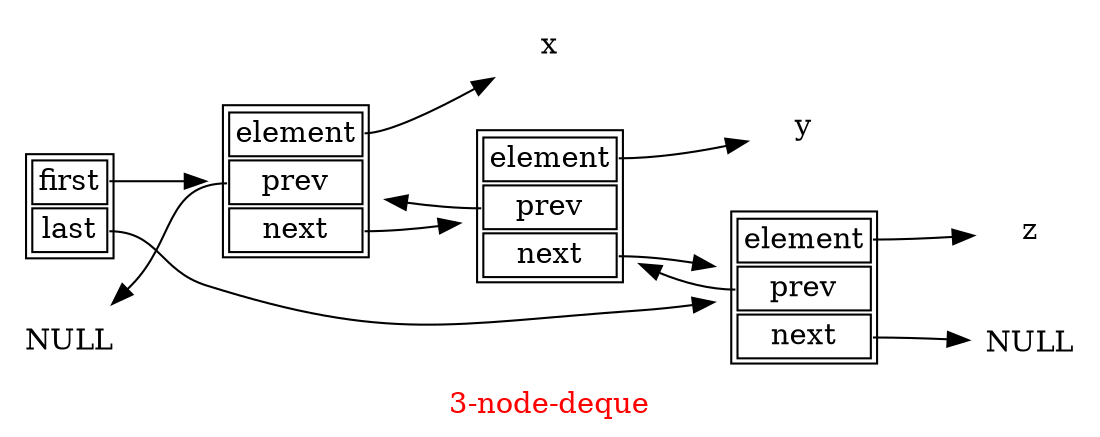// Copyright (C) 2007, 2008, 2009 Robert Nielsen <robert@dakota.org>
//
// Licensed under the Apache License, Version 2.0 (the "License");
// you may not use this file except in compliance with the License.
// You may obtain a copy of the License at
//
//      http://www.apache.org/licenses/LICENSE-2.0
//
// Unless required by applicable law or agreed to in writing, software
// distributed under the License is distributed on an "AS IS" BASIS,
// WITHOUT WARRANTIES OR CONDITIONS OF ANY KIND, either express or implied.
// See the License for the specific language governing permissions and
// limitations under the License.

digraph "3-node-deque"
{
  graph [ label = "\G", fontcolor = red ];
  //graph [ rankdir = "LR", center = true, rotate = 90, size = "10,7.5" ];
  graph [ rankdir = "LR", center = true, size = "7.5,10" ];
  node [ shape = plaintext ];
//   edge [ constraint = false ];

  "r" [ label =
 		<
		<table>
			<tr><td port="first">first</td></tr>
			<tr><td port="last">last</td></tr>
		</table>
		>
  ];

  "n1" [ label =
 		<
		<table>
			<tr><td port="element">element</td></tr>
			<tr><td port="prev">prev</td></tr>
			<tr><td port="next">next</td></tr>
		</table>
		>
  ];
  "n2" [ label =
 		<
		<table>
			<tr><td port="element">element</td></tr>
			<tr><td port="prev">prev</td></tr>
			<tr><td port="next">next</td></tr>
		</table>
		>
  ];
  "n3" [ label =
 		<
		<table>
			<tr><td port="element">element</td></tr>
			<tr><td port="prev">prev</td></tr>
			<tr><td port="next">next</td></tr>
		</table>
		>
  ];

  r:first -> n1;
  r:last -> n3;

  n1:element -> "x";
  "n1-prev-NULL" -> n1:prev [ dir = back ];
  n1:next -> n2;

  n2:element -> "y";
  n1 -> n2:prev [ dir = back ];
  n2:next -> n3;

  n3:element -> "z";
  n2 -> n3:prev [ dir = back ];
  n3:next -> "n3-prev-NULL";

  "n1-prev-NULL" [ label = "NULL" ];
  "n3-prev-NULL" [ label = "NULL" ];
}
